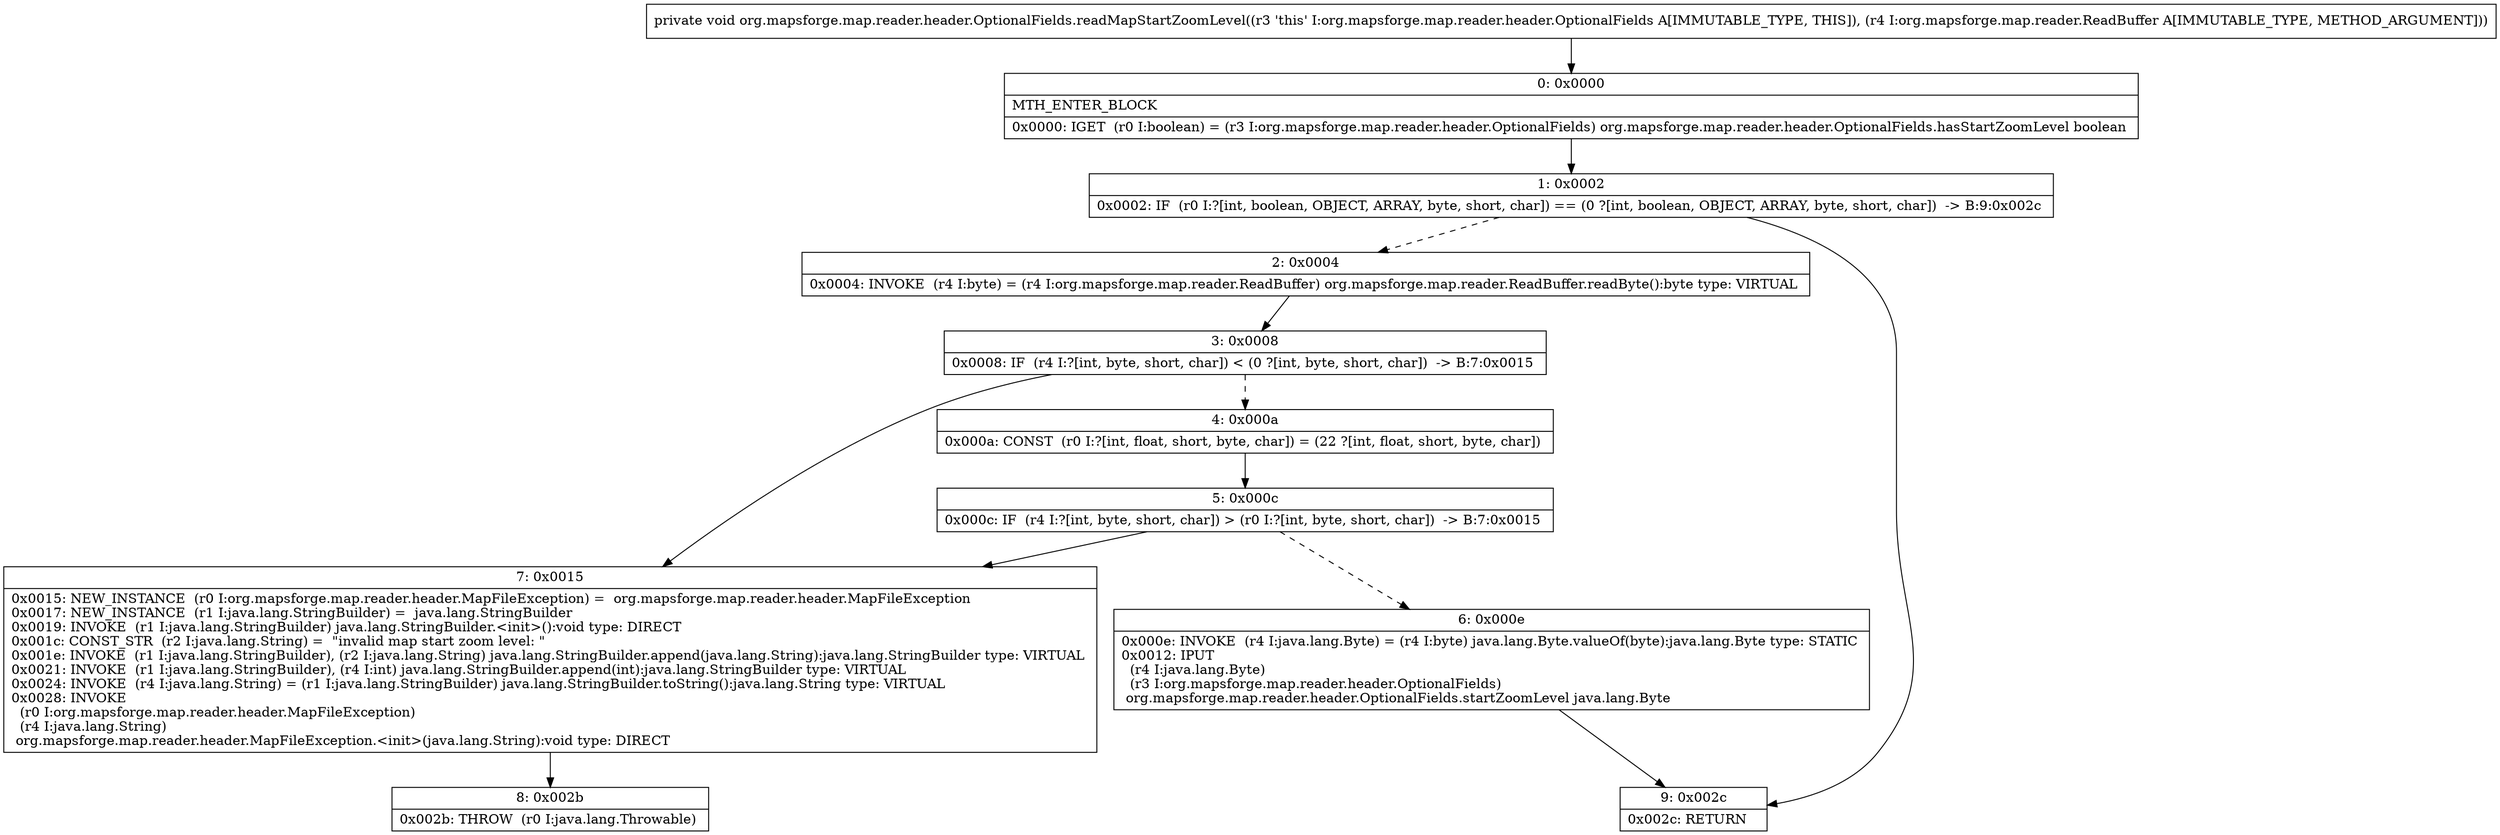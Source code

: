 digraph "CFG fororg.mapsforge.map.reader.header.OptionalFields.readMapStartZoomLevel(Lorg\/mapsforge\/map\/reader\/ReadBuffer;)V" {
Node_0 [shape=record,label="{0\:\ 0x0000|MTH_ENTER_BLOCK\l|0x0000: IGET  (r0 I:boolean) = (r3 I:org.mapsforge.map.reader.header.OptionalFields) org.mapsforge.map.reader.header.OptionalFields.hasStartZoomLevel boolean \l}"];
Node_1 [shape=record,label="{1\:\ 0x0002|0x0002: IF  (r0 I:?[int, boolean, OBJECT, ARRAY, byte, short, char]) == (0 ?[int, boolean, OBJECT, ARRAY, byte, short, char])  \-\> B:9:0x002c \l}"];
Node_2 [shape=record,label="{2\:\ 0x0004|0x0004: INVOKE  (r4 I:byte) = (r4 I:org.mapsforge.map.reader.ReadBuffer) org.mapsforge.map.reader.ReadBuffer.readByte():byte type: VIRTUAL \l}"];
Node_3 [shape=record,label="{3\:\ 0x0008|0x0008: IF  (r4 I:?[int, byte, short, char]) \< (0 ?[int, byte, short, char])  \-\> B:7:0x0015 \l}"];
Node_4 [shape=record,label="{4\:\ 0x000a|0x000a: CONST  (r0 I:?[int, float, short, byte, char]) = (22 ?[int, float, short, byte, char]) \l}"];
Node_5 [shape=record,label="{5\:\ 0x000c|0x000c: IF  (r4 I:?[int, byte, short, char]) \> (r0 I:?[int, byte, short, char])  \-\> B:7:0x0015 \l}"];
Node_6 [shape=record,label="{6\:\ 0x000e|0x000e: INVOKE  (r4 I:java.lang.Byte) = (r4 I:byte) java.lang.Byte.valueOf(byte):java.lang.Byte type: STATIC \l0x0012: IPUT  \l  (r4 I:java.lang.Byte)\l  (r3 I:org.mapsforge.map.reader.header.OptionalFields)\l org.mapsforge.map.reader.header.OptionalFields.startZoomLevel java.lang.Byte \l}"];
Node_7 [shape=record,label="{7\:\ 0x0015|0x0015: NEW_INSTANCE  (r0 I:org.mapsforge.map.reader.header.MapFileException) =  org.mapsforge.map.reader.header.MapFileException \l0x0017: NEW_INSTANCE  (r1 I:java.lang.StringBuilder) =  java.lang.StringBuilder \l0x0019: INVOKE  (r1 I:java.lang.StringBuilder) java.lang.StringBuilder.\<init\>():void type: DIRECT \l0x001c: CONST_STR  (r2 I:java.lang.String) =  \"invalid map start zoom level: \" \l0x001e: INVOKE  (r1 I:java.lang.StringBuilder), (r2 I:java.lang.String) java.lang.StringBuilder.append(java.lang.String):java.lang.StringBuilder type: VIRTUAL \l0x0021: INVOKE  (r1 I:java.lang.StringBuilder), (r4 I:int) java.lang.StringBuilder.append(int):java.lang.StringBuilder type: VIRTUAL \l0x0024: INVOKE  (r4 I:java.lang.String) = (r1 I:java.lang.StringBuilder) java.lang.StringBuilder.toString():java.lang.String type: VIRTUAL \l0x0028: INVOKE  \l  (r0 I:org.mapsforge.map.reader.header.MapFileException)\l  (r4 I:java.lang.String)\l org.mapsforge.map.reader.header.MapFileException.\<init\>(java.lang.String):void type: DIRECT \l}"];
Node_8 [shape=record,label="{8\:\ 0x002b|0x002b: THROW  (r0 I:java.lang.Throwable) \l}"];
Node_9 [shape=record,label="{9\:\ 0x002c|0x002c: RETURN   \l}"];
MethodNode[shape=record,label="{private void org.mapsforge.map.reader.header.OptionalFields.readMapStartZoomLevel((r3 'this' I:org.mapsforge.map.reader.header.OptionalFields A[IMMUTABLE_TYPE, THIS]), (r4 I:org.mapsforge.map.reader.ReadBuffer A[IMMUTABLE_TYPE, METHOD_ARGUMENT])) }"];
MethodNode -> Node_0;
Node_0 -> Node_1;
Node_1 -> Node_2[style=dashed];
Node_1 -> Node_9;
Node_2 -> Node_3;
Node_3 -> Node_4[style=dashed];
Node_3 -> Node_7;
Node_4 -> Node_5;
Node_5 -> Node_6[style=dashed];
Node_5 -> Node_7;
Node_6 -> Node_9;
Node_7 -> Node_8;
}

